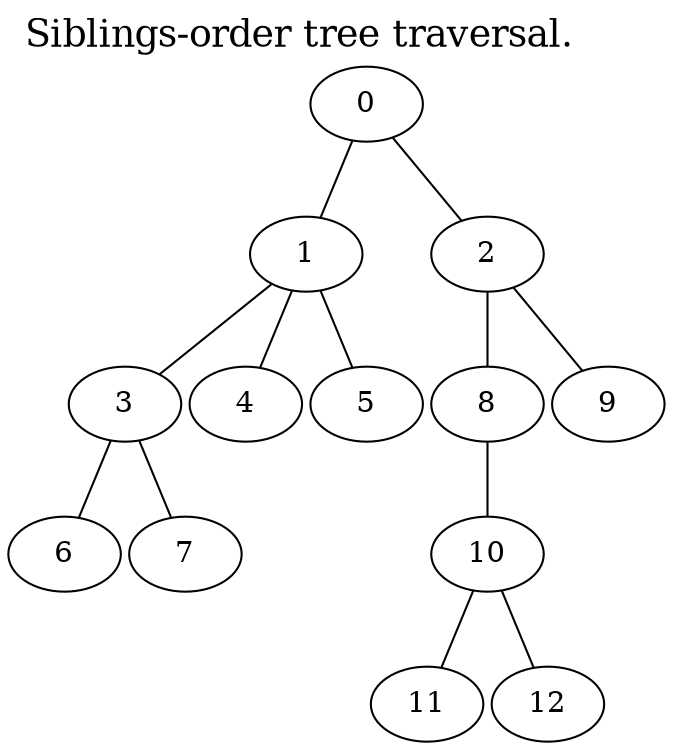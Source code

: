 digraph G {
graph [labeljust="l" labelloc="t" fontsize="18" nodesep="0.05" label="Siblings-order tree traversal." ];
node[];
edge[arrowhead="none" ];
0;
1;2;
3;4;5;
6;7;
8;9;
10;
11;12;

0 -> 1;
0 -> 2;
1 -> 3;
1 -> 4;
1 -> 5;
3 -> 6;
3 -> 7;
2 -> 8;
2 -> 9;
8 -> 10;
10 -> 11;
10 -> 12;

}
